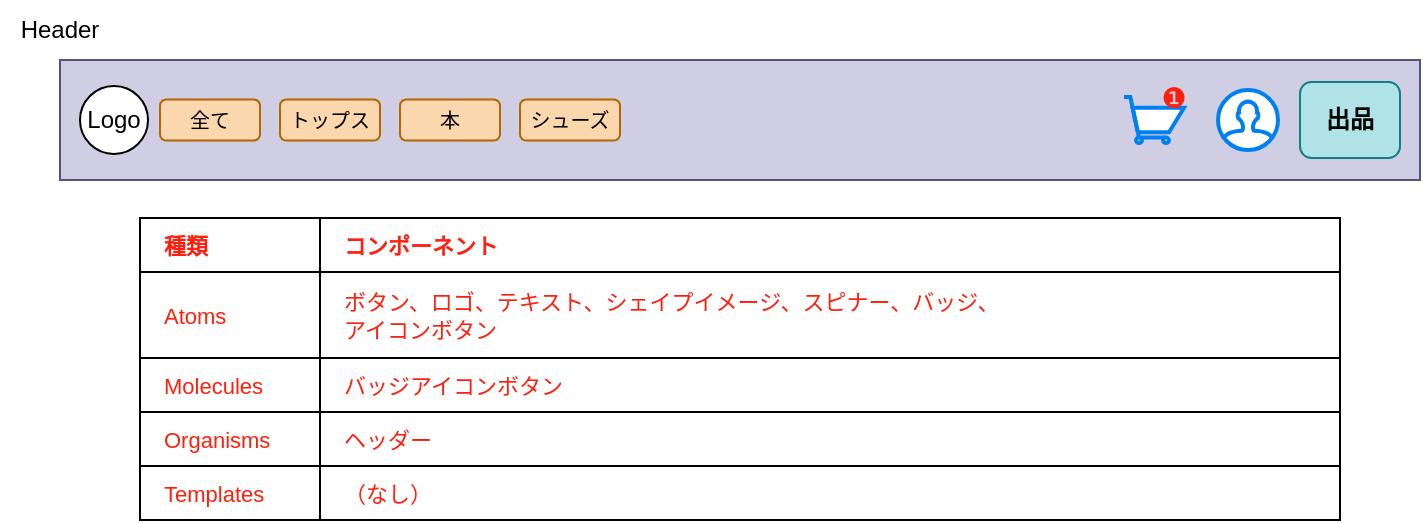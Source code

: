 <mxfile version="20.8.16" type="device"><diagram id="z69QJSJEeH4RFxxBIHL-" name="ページ1"><mxGraphModel dx="891" dy="615" grid="1" gridSize="10" guides="1" tooltips="1" connect="1" arrows="1" fold="1" page="1" pageScale="1" pageWidth="827" pageHeight="1169" math="0" shadow="0"><root><mxCell id="0"/><mxCell id="1" parent="0"/><mxCell id="FJW9pbALS7tRkH7huEga-1" value="" style="rounded=0;html=1;whiteSpace=wrap;fillColor=#d0cee2;strokeColor=#56517e;" vertex="1" parent="1"><mxGeometry x="80" y="81" width="680" height="60" as="geometry"/></mxCell><mxCell id="FJW9pbALS7tRkH7huEga-2" value="Logo" style="ellipse;whiteSpace=wrap;html=1;aspect=fixed;" vertex="1" parent="1"><mxGeometry x="90" y="94" width="34" height="34" as="geometry"/></mxCell><mxCell id="FJW9pbALS7tRkH7huEga-3" value="Header" style="text;html=1;strokeColor=none;fillColor=none;align=center;verticalAlign=middle;whiteSpace=wrap;rounded=0;" vertex="1" parent="1"><mxGeometry x="50" y="51" width="60" height="30" as="geometry"/></mxCell><mxCell id="FJW9pbALS7tRkH7huEga-4" value="全て" style="rounded=1;whiteSpace=wrap;html=1;fillColor=#fad7ac;strokeColor=#b46504;fontSize=10;" vertex="1" parent="1"><mxGeometry x="130" y="100.75" width="50" height="20.5" as="geometry"/></mxCell><mxCell id="FJW9pbALS7tRkH7huEga-5" value="トップス" style="rounded=1;whiteSpace=wrap;html=1;fillColor=#fad7ac;strokeColor=#b46504;fontSize=10;" vertex="1" parent="1"><mxGeometry x="190" y="100.75" width="50" height="20.5" as="geometry"/></mxCell><mxCell id="FJW9pbALS7tRkH7huEga-6" value="本" style="rounded=1;whiteSpace=wrap;html=1;fillColor=#fad7ac;strokeColor=#b46504;fontSize=10;" vertex="1" parent="1"><mxGeometry x="250" y="100.75" width="50" height="20.5" as="geometry"/></mxCell><mxCell id="FJW9pbALS7tRkH7huEga-7" value="シューズ" style="rounded=1;whiteSpace=wrap;html=1;fillColor=#fad7ac;strokeColor=#b46504;fontSize=10;" vertex="1" parent="1"><mxGeometry x="310" y="100.75" width="50" height="20.5" as="geometry"/></mxCell><mxCell id="FJW9pbALS7tRkH7huEga-8" value="" style="html=1;verticalLabelPosition=bottom;align=center;labelBackgroundColor=#ffffff;verticalAlign=top;strokeWidth=2;strokeColor=#0080F0;shadow=0;dashed=0;shape=mxgraph.ios7.icons.shopping_cart;" vertex="1" parent="1"><mxGeometry x="612" y="99.5" width="30" height="23" as="geometry"/></mxCell><mxCell id="FJW9pbALS7tRkH7huEga-9" value="" style="html=1;verticalLabelPosition=bottom;align=center;labelBackgroundColor=#ffffff;verticalAlign=top;strokeWidth=2;strokeColor=#0080F0;shadow=0;dashed=0;shape=mxgraph.ios7.icons.user;fontSize=10;" vertex="1" parent="1"><mxGeometry x="659" y="96" width="30" height="30" as="geometry"/></mxCell><mxCell id="FJW9pbALS7tRkH7huEga-10" value="出品" style="rounded=1;whiteSpace=wrap;html=1;fillColor=#b0e3e6;strokeColor=#0e8088;fontSize=12;fontStyle=1;labelBackgroundColor=none;labelBorderColor=none;" vertex="1" parent="1"><mxGeometry x="700" y="92" width="50" height="38" as="geometry"/></mxCell><mxCell id="FJW9pbALS7tRkH7huEga-11" value="&lt;font color=&quot;#ff1f0f&quot; style=&quot;font-size: 14px;&quot;&gt;❶&lt;/font&gt;" style="text;html=1;strokeColor=none;fillColor=none;align=center;verticalAlign=middle;whiteSpace=wrap;rounded=0;fontSize=14;fontColor=#000000;" vertex="1" parent="1"><mxGeometry x="622" y="85" width="30" height="29" as="geometry"/></mxCell><mxCell id="FJW9pbALS7tRkH7huEga-25" value="" style="shape=table;html=1;whiteSpace=wrap;startSize=0;container=1;collapsible=0;childLayout=tableLayout;strokeWidth=1;labelBackgroundColor=none;labelBorderColor=none;fontSize=14;fontColor=#FF1F0F;swimlaneLine=1;swimlaneFillColor=#000000;" vertex="1" parent="1"><mxGeometry x="120" y="160" width="600" height="151" as="geometry"/></mxCell><mxCell id="FJW9pbALS7tRkH7huEga-26" value="" style="shape=tableRow;horizontal=0;startSize=0;swimlaneHead=0;swimlaneBody=0;top=0;left=0;bottom=0;right=0;collapsible=0;dropTarget=0;fillColor=none;points=[[0,0.5],[1,0.5]];portConstraint=eastwest;labelBackgroundColor=none;labelBorderColor=none;fontSize=14;fontColor=#FF1F0F;" vertex="1" parent="FJW9pbALS7tRkH7huEga-25"><mxGeometry width="600" height="27" as="geometry"/></mxCell><mxCell id="FJW9pbALS7tRkH7huEga-27" value="種類" style="shape=partialRectangle;html=1;whiteSpace=wrap;connectable=0;fillColor=none;top=0;left=0;bottom=0;right=0;overflow=hidden;fontStyle=1;labelBackgroundColor=none;labelBorderColor=none;fontSize=11;align=left;spacingLeft=10;strokeColor=#000000;fillStyle=auto;strokeWidth=5;perimeterSpacing=0;fontColor=#FF1F0F;" vertex="1" parent="FJW9pbALS7tRkH7huEga-26"><mxGeometry width="90" height="27" as="geometry"><mxRectangle width="90" height="27" as="alternateBounds"/></mxGeometry></mxCell><mxCell id="FJW9pbALS7tRkH7huEga-28" value="コンポーネント" style="shape=partialRectangle;html=1;whiteSpace=wrap;connectable=0;fillColor=none;top=0;left=0;bottom=0;right=0;overflow=hidden;fontStyle=1;labelBackgroundColor=none;labelBorderColor=none;fontSize=11;align=left;spacingLeft=10;strokeColor=#000000;strokeWidth=5;perimeterSpacing=0;fillStyle=auto;fontColor=#FF1F0F;" vertex="1" parent="FJW9pbALS7tRkH7huEga-26"><mxGeometry x="90" width="510" height="27" as="geometry"><mxRectangle width="510" height="27" as="alternateBounds"/></mxGeometry></mxCell><mxCell id="FJW9pbALS7tRkH7huEga-29" value="" style="shape=tableRow;horizontal=0;startSize=0;swimlaneHead=0;swimlaneBody=0;top=0;left=0;bottom=0;right=0;collapsible=0;dropTarget=0;fillColor=none;points=[[0,0.5],[1,0.5]];portConstraint=eastwest;labelBackgroundColor=none;labelBorderColor=none;fontSize=14;fontColor=#FF1F0F;" vertex="1" parent="FJW9pbALS7tRkH7huEga-25"><mxGeometry y="27" width="600" height="43" as="geometry"/></mxCell><mxCell id="FJW9pbALS7tRkH7huEga-30" value="Atoms" style="shape=partialRectangle;html=1;whiteSpace=wrap;connectable=0;fillColor=none;top=0;left=0;bottom=0;right=0;overflow=hidden;labelBackgroundColor=none;labelBorderColor=none;fontSize=11;fontColor=#FF1F0F;align=left;spacingLeft=10;" vertex="1" parent="FJW9pbALS7tRkH7huEga-29"><mxGeometry width="90" height="43" as="geometry"><mxRectangle width="90" height="43" as="alternateBounds"/></mxGeometry></mxCell><mxCell id="FJW9pbALS7tRkH7huEga-31" value="ボタン、ロゴ、テキスト、シェイプイメージ、スピナー、バッジ、&lt;br&gt;アイコンボタン" style="shape=partialRectangle;html=1;whiteSpace=wrap;connectable=0;fillColor=none;top=0;left=0;bottom=0;right=0;overflow=hidden;labelBackgroundColor=none;labelBorderColor=none;fontSize=11;fontColor=#FF1F0F;align=left;spacingLeft=10;" vertex="1" parent="FJW9pbALS7tRkH7huEga-29"><mxGeometry x="90" width="510" height="43" as="geometry"><mxRectangle width="510" height="43" as="alternateBounds"/></mxGeometry></mxCell><mxCell id="FJW9pbALS7tRkH7huEga-32" value="" style="shape=tableRow;horizontal=0;startSize=0;swimlaneHead=0;swimlaneBody=0;top=0;left=0;bottom=0;right=0;collapsible=0;dropTarget=0;fillColor=none;points=[[0,0.5],[1,0.5]];portConstraint=eastwest;labelBackgroundColor=none;labelBorderColor=none;fontSize=14;fontColor=#FF1F0F;" vertex="1" parent="FJW9pbALS7tRkH7huEga-25"><mxGeometry y="70" width="600" height="27" as="geometry"/></mxCell><mxCell id="FJW9pbALS7tRkH7huEga-33" value="Molecules" style="shape=partialRectangle;html=1;whiteSpace=wrap;connectable=0;fillColor=none;top=0;left=0;bottom=0;right=0;overflow=hidden;labelBackgroundColor=none;labelBorderColor=none;fontSize=11;fontColor=#FF1F0F;align=left;spacingLeft=10;" vertex="1" parent="FJW9pbALS7tRkH7huEga-32"><mxGeometry width="90" height="27" as="geometry"><mxRectangle width="90" height="27" as="alternateBounds"/></mxGeometry></mxCell><mxCell id="FJW9pbALS7tRkH7huEga-34" value="バッジアイコンボタン" style="shape=partialRectangle;html=1;whiteSpace=wrap;connectable=0;fillColor=none;top=0;left=0;bottom=0;right=0;overflow=hidden;labelBackgroundColor=none;labelBorderColor=none;fontSize=11;fontColor=#FF1F0F;align=left;spacingLeft=10;" vertex="1" parent="FJW9pbALS7tRkH7huEga-32"><mxGeometry x="90" width="510" height="27" as="geometry"><mxRectangle width="510" height="27" as="alternateBounds"/></mxGeometry></mxCell><mxCell id="FJW9pbALS7tRkH7huEga-35" style="shape=tableRow;horizontal=0;startSize=0;swimlaneHead=0;swimlaneBody=0;top=0;left=0;bottom=0;right=0;collapsible=0;dropTarget=0;fillColor=none;points=[[0,0.5],[1,0.5]];portConstraint=eastwest;labelBackgroundColor=none;labelBorderColor=none;fontSize=14;fontColor=#FF1F0F;" vertex="1" parent="FJW9pbALS7tRkH7huEga-25"><mxGeometry y="97" width="600" height="27" as="geometry"/></mxCell><mxCell id="FJW9pbALS7tRkH7huEga-36" value="Organisms" style="shape=partialRectangle;html=1;whiteSpace=wrap;connectable=0;fillColor=none;top=0;left=0;bottom=0;right=0;overflow=hidden;labelBackgroundColor=none;labelBorderColor=none;fontSize=11;fontColor=#FF1F0F;align=left;spacingLeft=10;" vertex="1" parent="FJW9pbALS7tRkH7huEga-35"><mxGeometry width="90" height="27" as="geometry"><mxRectangle width="90" height="27" as="alternateBounds"/></mxGeometry></mxCell><mxCell id="FJW9pbALS7tRkH7huEga-37" value="ヘッダー" style="shape=partialRectangle;html=1;whiteSpace=wrap;connectable=0;fillColor=none;top=0;left=0;bottom=0;right=0;overflow=hidden;labelBackgroundColor=none;labelBorderColor=none;fontSize=11;fontColor=#FF1F0F;align=left;spacingLeft=10;" vertex="1" parent="FJW9pbALS7tRkH7huEga-35"><mxGeometry x="90" width="510" height="27" as="geometry"><mxRectangle width="510" height="27" as="alternateBounds"/></mxGeometry></mxCell><mxCell id="FJW9pbALS7tRkH7huEga-38" style="shape=tableRow;horizontal=0;startSize=0;swimlaneHead=0;swimlaneBody=0;top=0;left=0;bottom=0;right=0;collapsible=0;dropTarget=0;fillColor=none;points=[[0,0.5],[1,0.5]];portConstraint=eastwest;labelBackgroundColor=none;labelBorderColor=none;fontSize=14;fontColor=#FF1F0F;" vertex="1" parent="FJW9pbALS7tRkH7huEga-25"><mxGeometry y="124" width="600" height="27" as="geometry"/></mxCell><mxCell id="FJW9pbALS7tRkH7huEga-39" value="Templates" style="shape=partialRectangle;html=1;whiteSpace=wrap;connectable=0;fillColor=none;top=0;left=0;bottom=0;right=0;overflow=hidden;labelBackgroundColor=none;labelBorderColor=none;fontSize=11;fontColor=#FF1F0F;align=left;spacingLeft=10;" vertex="1" parent="FJW9pbALS7tRkH7huEga-38"><mxGeometry width="90" height="27" as="geometry"><mxRectangle width="90" height="27" as="alternateBounds"/></mxGeometry></mxCell><mxCell id="FJW9pbALS7tRkH7huEga-40" value="（なし）" style="shape=partialRectangle;html=1;whiteSpace=wrap;connectable=0;fillColor=none;top=0;left=0;bottom=0;right=0;overflow=hidden;labelBackgroundColor=none;labelBorderColor=none;fontSize=11;fontColor=#FF1F0F;align=left;spacingLeft=10;" vertex="1" parent="FJW9pbALS7tRkH7huEga-38"><mxGeometry x="90" width="510" height="27" as="geometry"><mxRectangle width="510" height="27" as="alternateBounds"/></mxGeometry></mxCell></root></mxGraphModel></diagram></mxfile>